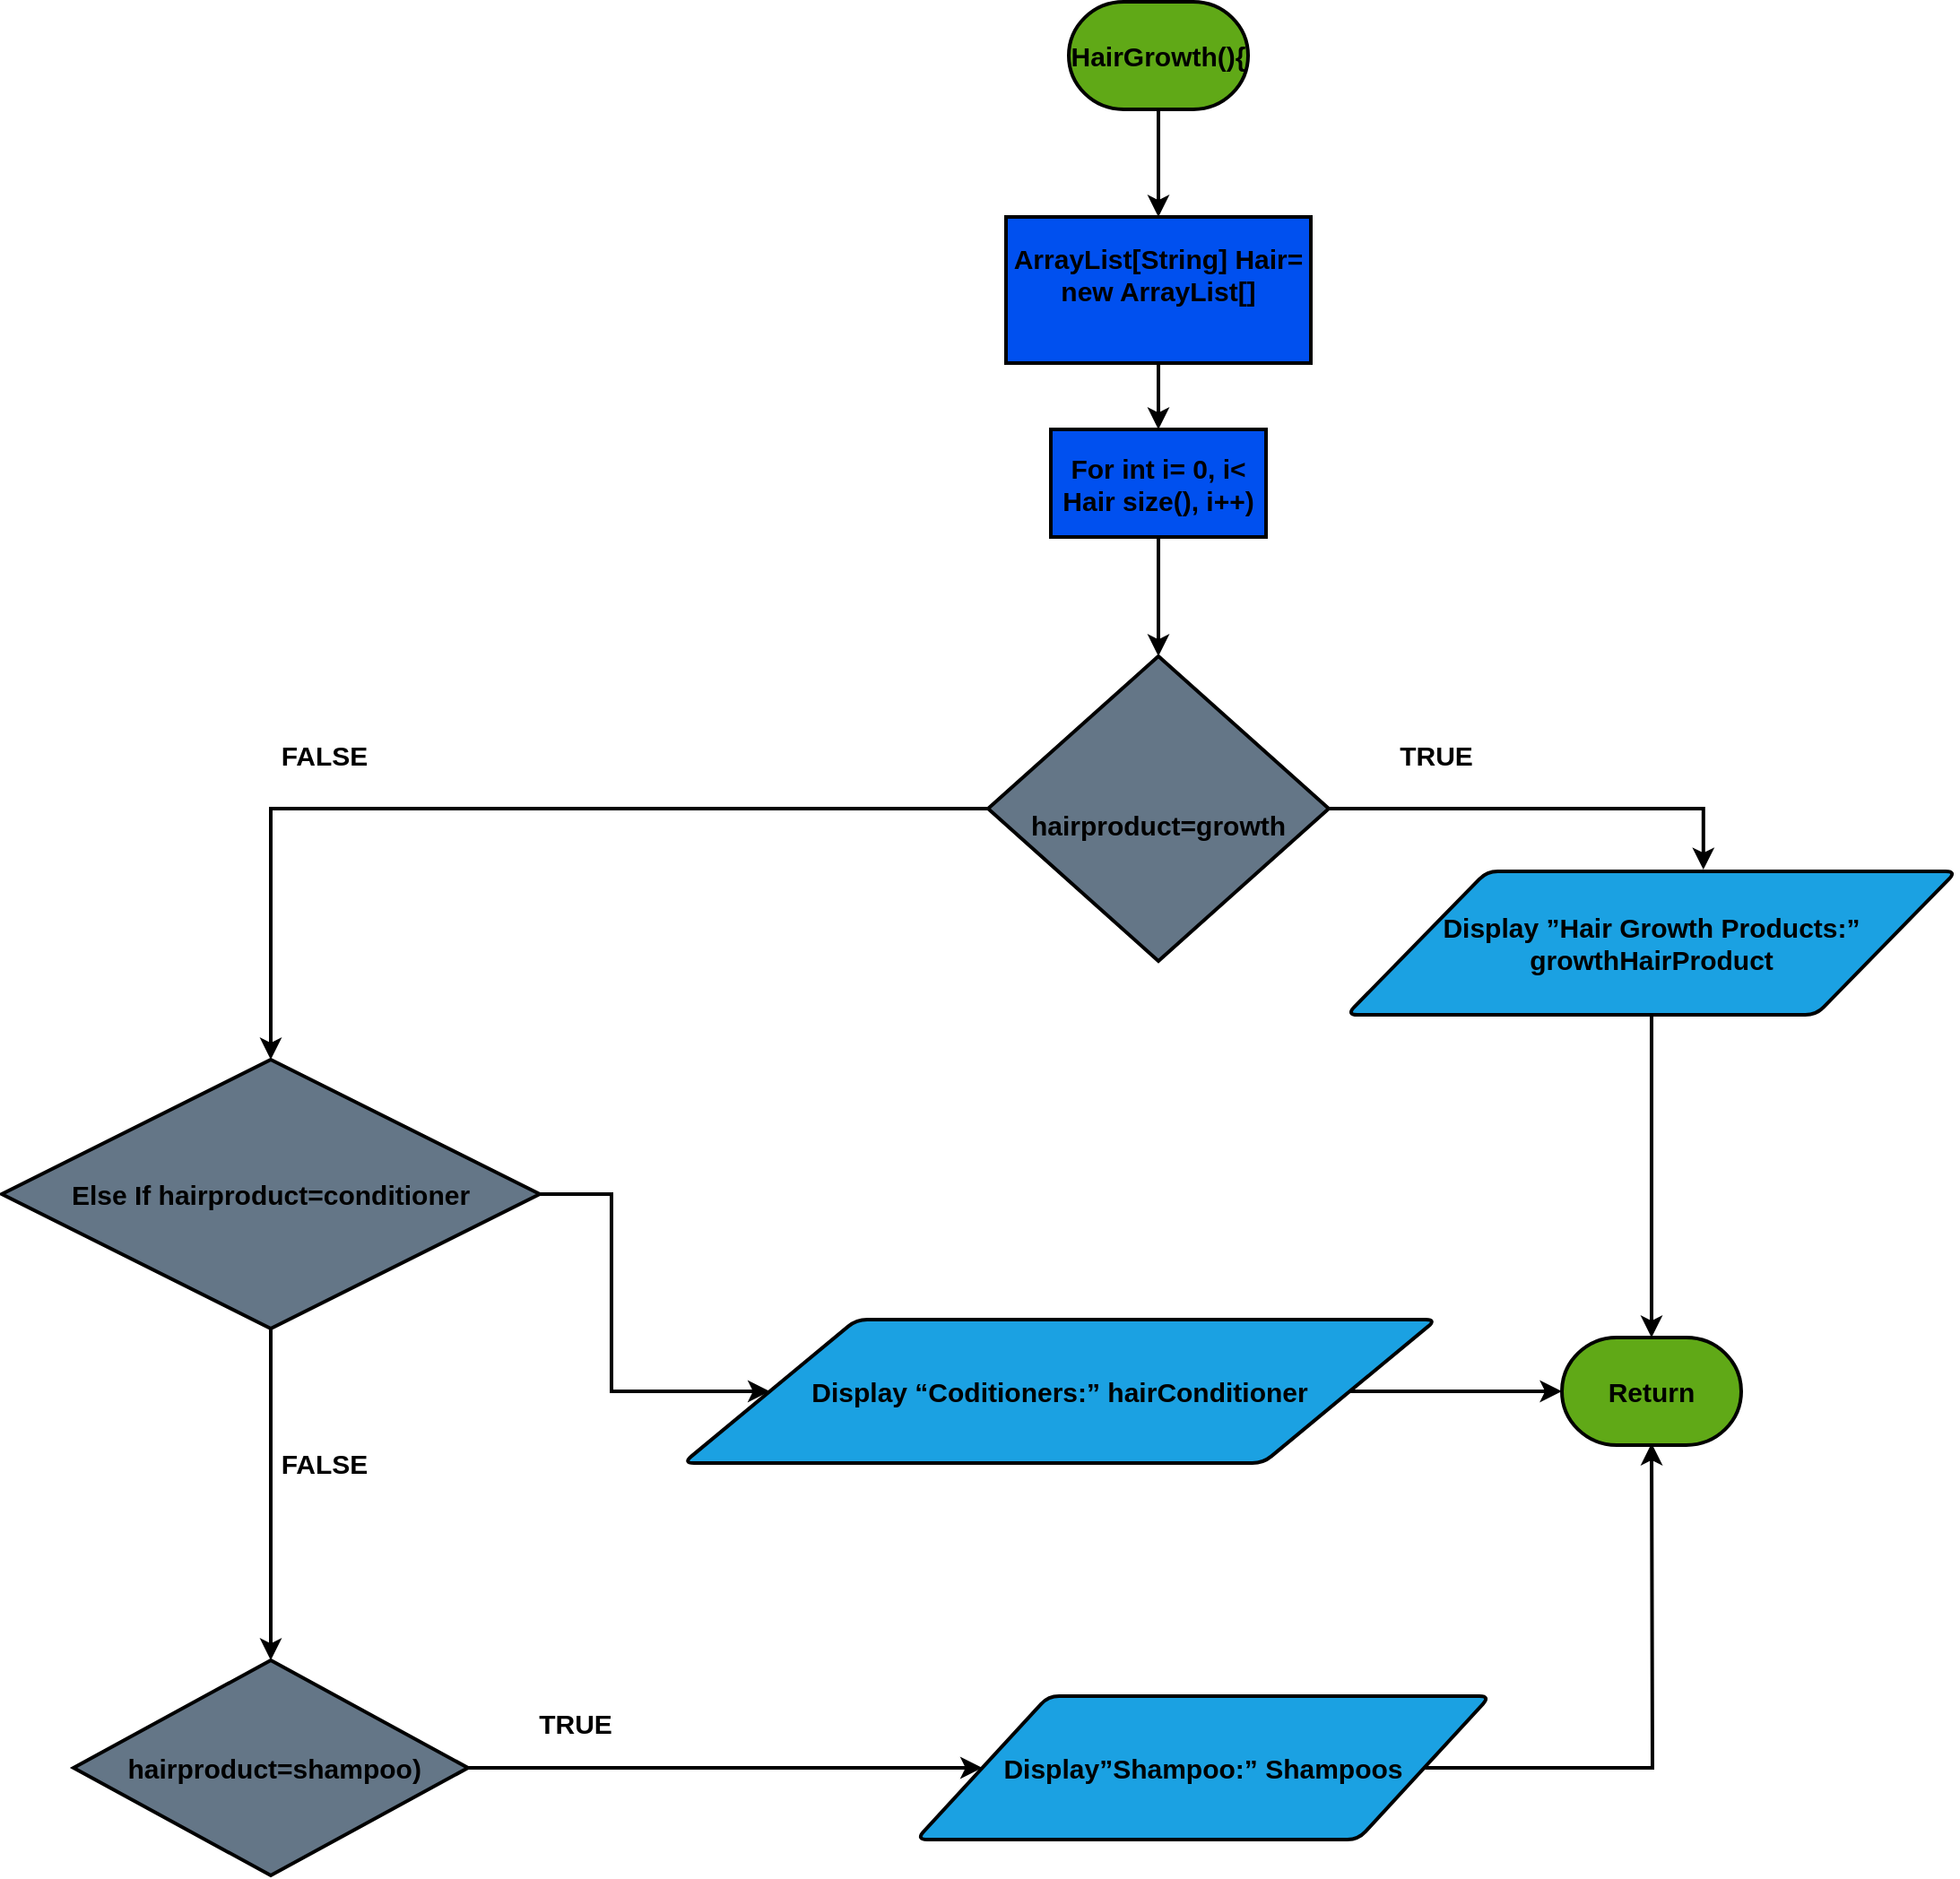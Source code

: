 <mxfile version="14.7.1" type="device"><diagram id="q0t8vIDHiY6QdcXGTdKX" name="Page-1"><mxGraphModel dx="1673" dy="934" grid="1" gridSize="10" guides="1" tooltips="1" connect="1" arrows="1" fold="1" page="1" pageScale="1" pageWidth="850" pageHeight="1100" math="0" shadow="0"><root><mxCell id="0"/><mxCell id="1" parent="0"/><mxCell id="jsnZScs1w2O9A6k-i3vp-57" style="edgeStyle=orthogonalEdgeStyle;rounded=0;orthogonalLoop=1;jettySize=auto;html=1;entryX=0.5;entryY=0;entryDx=0;entryDy=0;strokeWidth=2;fontSize=15;fontStyle=1;" edge="1" parent="1" source="jsnZScs1w2O9A6k-i3vp-58" target="jsnZScs1w2O9A6k-i3vp-60"><mxGeometry relative="1" as="geometry"/></mxCell><mxCell id="jsnZScs1w2O9A6k-i3vp-58" value="&lt;p class=&quot;MsoNormal&quot; style=&quot;font-size: 15px;&quot;&gt;HairGrowth(){&lt;/p&gt;" style="strokeWidth=2;html=1;shape=mxgraph.flowchart.terminator;whiteSpace=wrap;fontSize=15;fontStyle=1;fillColor=#60a917;" vertex="1" parent="1"><mxGeometry x="1135" y="690" width="100" height="60" as="geometry"/></mxCell><mxCell id="jsnZScs1w2O9A6k-i3vp-59" value="" style="edgeStyle=orthogonalEdgeStyle;rounded=0;orthogonalLoop=1;jettySize=auto;html=1;strokeWidth=2;fontSize=15;fontStyle=1;" edge="1" parent="1" source="jsnZScs1w2O9A6k-i3vp-60" target="jsnZScs1w2O9A6k-i3vp-62"><mxGeometry relative="1" as="geometry"/></mxCell><mxCell id="jsnZScs1w2O9A6k-i3vp-60" value="&lt;p class=&quot;MsoNormal&quot; style=&quot;font-size: 15px;&quot;&gt;&lt;br style=&quot;font-size: 15px;&quot;&gt;&lt;/p&gt;&lt;p class=&quot;MsoNormal&quot; style=&quot;font-size: 15px;&quot;&gt;&lt;span style=&quot;font-size: 15px;&quot;&gt;ArrayList[String] Hair= new ArrayList[]&lt;/span&gt;&lt;br style=&quot;font-size: 15px;&quot;&gt;&lt;/p&gt;&lt;p class=&quot;MsoNormal&quot; style=&quot;font-size: 15px;&quot;&gt;&lt;br style=&quot;font-size: 15px;&quot;&gt;&lt;br style=&quot;font-size: 15px;&quot;&gt;&lt;/p&gt;" style="rounded=0;whiteSpace=wrap;html=1;strokeWidth=2;fontSize=15;fontStyle=1;fillColor=#0050ef;" vertex="1" parent="1"><mxGeometry x="1100" y="810" width="170" height="81.5" as="geometry"/></mxCell><mxCell id="jsnZScs1w2O9A6k-i3vp-61" style="edgeStyle=orthogonalEdgeStyle;rounded=0;orthogonalLoop=1;jettySize=auto;html=1;entryX=0.5;entryY=0;entryDx=0;entryDy=0;entryPerimeter=0;strokeWidth=2;fontSize=15;fontStyle=1;" edge="1" parent="1" source="jsnZScs1w2O9A6k-i3vp-62" target="jsnZScs1w2O9A6k-i3vp-65"><mxGeometry relative="1" as="geometry"/></mxCell><mxCell id="jsnZScs1w2O9A6k-i3vp-62" value="&lt;span style=&quot;font-size: 15px&quot;&gt;For int i= 0, i&amp;lt; Hair size(), i++)&lt;/span&gt;" style="rounded=0;whiteSpace=wrap;html=1;strokeWidth=2;fontSize=15;fontStyle=1;fillColor=#0050ef;" vertex="1" parent="1"><mxGeometry x="1125" y="928.5" width="120" height="60" as="geometry"/></mxCell><mxCell id="jsnZScs1w2O9A6k-i3vp-63" style="edgeStyle=orthogonalEdgeStyle;rounded=0;orthogonalLoop=1;jettySize=auto;html=1;entryX=0.585;entryY=-0.012;entryDx=0;entryDy=0;entryPerimeter=0;strokeWidth=2;fontSize=15;fontStyle=1;" edge="1" parent="1" source="jsnZScs1w2O9A6k-i3vp-65" target="jsnZScs1w2O9A6k-i3vp-67"><mxGeometry relative="1" as="geometry"/></mxCell><mxCell id="jsnZScs1w2O9A6k-i3vp-64" style="edgeStyle=orthogonalEdgeStyle;rounded=0;orthogonalLoop=1;jettySize=auto;html=1;entryX=0.5;entryY=0;entryDx=0;entryDy=0;entryPerimeter=0;strokeWidth=2;fontSize=15;fontStyle=1;" edge="1" parent="1" source="jsnZScs1w2O9A6k-i3vp-65" target="jsnZScs1w2O9A6k-i3vp-70"><mxGeometry relative="1" as="geometry"/></mxCell><mxCell id="jsnZScs1w2O9A6k-i3vp-65" value="&lt;span style=&quot;font-size: 15px; line-height: 107%; font-family: calibri, sans-serif;&quot;&gt;&lt;br style=&quot;font-size: 15px;&quot;&gt;hairproduct=growth&lt;/span&gt;" style="strokeWidth=2;html=1;shape=mxgraph.flowchart.decision;whiteSpace=wrap;fontSize=15;fontStyle=1;fillColor=#647687;" vertex="1" parent="1"><mxGeometry x="1090" y="1055" width="190" height="170" as="geometry"/></mxCell><mxCell id="jsnZScs1w2O9A6k-i3vp-66" style="edgeStyle=orthogonalEdgeStyle;rounded=0;orthogonalLoop=1;jettySize=auto;html=1;entryX=0.5;entryY=0;entryDx=0;entryDy=0;entryPerimeter=0;strokeWidth=2;fontSize=15;fontStyle=1;" edge="1" parent="1" source="jsnZScs1w2O9A6k-i3vp-67" target="jsnZScs1w2O9A6k-i3vp-87"><mxGeometry relative="1" as="geometry"/></mxCell><mxCell id="jsnZScs1w2O9A6k-i3vp-67" value="&lt;p class=&quot;MsoNormal&quot; style=&quot;font-size: 15px;&quot;&gt;Display ”Hair Growth Products:” growthHairProduct&lt;/p&gt;" style="shape=parallelogram;html=1;strokeWidth=2;perimeter=parallelogramPerimeter;whiteSpace=wrap;rounded=1;arcSize=12;size=0.23;fontSize=15;fontStyle=1;fillColor=#1ba1e2;" vertex="1" parent="1"><mxGeometry x="1290" y="1175" width="340" height="80" as="geometry"/></mxCell><mxCell id="jsnZScs1w2O9A6k-i3vp-68" style="edgeStyle=orthogonalEdgeStyle;rounded=0;orthogonalLoop=1;jettySize=auto;html=1;entryX=0.5;entryY=0;entryDx=0;entryDy=0;entryPerimeter=0;strokeWidth=2;fontSize=15;fontStyle=1;" edge="1" parent="1" source="jsnZScs1w2O9A6k-i3vp-70" target="jsnZScs1w2O9A6k-i3vp-74"><mxGeometry relative="1" as="geometry"/></mxCell><mxCell id="jsnZScs1w2O9A6k-i3vp-69" style="edgeStyle=orthogonalEdgeStyle;rounded=0;orthogonalLoop=1;jettySize=auto;html=1;entryX=0;entryY=0.5;entryDx=0;entryDy=0;strokeWidth=2;fontSize=15;fontStyle=1;" edge="1" parent="1" source="jsnZScs1w2O9A6k-i3vp-70" target="jsnZScs1w2O9A6k-i3vp-72"><mxGeometry relative="1" as="geometry"><mxPoint x="1180" y="1250" as="targetPoint"/></mxGeometry></mxCell><mxCell id="jsnZScs1w2O9A6k-i3vp-70" value="&lt;p class=&quot;MsoNormal&quot; style=&quot;font-size: 15px;&quot;&gt;Else If hairproduct=conditioner&lt;/p&gt;" style="strokeWidth=2;html=1;shape=mxgraph.flowchart.decision;whiteSpace=wrap;fontSize=15;fontStyle=1;fillColor=#647687;" vertex="1" parent="1"><mxGeometry x="540" y="1280" width="300" height="150" as="geometry"/></mxCell><mxCell id="jsnZScs1w2O9A6k-i3vp-71" style="edgeStyle=orthogonalEdgeStyle;rounded=0;orthogonalLoop=1;jettySize=auto;html=1;entryX=0;entryY=0.5;entryDx=0;entryDy=0;entryPerimeter=0;strokeWidth=2;fontSize=15;fontStyle=1;" edge="1" parent="1" source="jsnZScs1w2O9A6k-i3vp-72" target="jsnZScs1w2O9A6k-i3vp-87"><mxGeometry relative="1" as="geometry"/></mxCell><mxCell id="jsnZScs1w2O9A6k-i3vp-72" value="&lt;p class=&quot;MsoNormal&quot; style=&quot;font-size: 15px;&quot;&gt;Display “Coditioners:” hairConditioner&lt;/p&gt;" style="shape=parallelogram;html=1;strokeWidth=2;perimeter=parallelogramPerimeter;whiteSpace=wrap;rounded=1;arcSize=12;size=0.23;fontSize=15;fontStyle=1;fillColor=#1ba1e2;" vertex="1" parent="1"><mxGeometry x="920" y="1425" width="420" height="80" as="geometry"/></mxCell><mxCell id="jsnZScs1w2O9A6k-i3vp-73" style="edgeStyle=orthogonalEdgeStyle;rounded=0;orthogonalLoop=1;jettySize=auto;html=1;entryX=0;entryY=0.5;entryDx=0;entryDy=0;strokeWidth=2;fontSize=15;fontStyle=1;" edge="1" parent="1" source="jsnZScs1w2O9A6k-i3vp-74" target="jsnZScs1w2O9A6k-i3vp-76"><mxGeometry relative="1" as="geometry"/></mxCell><mxCell id="jsnZScs1w2O9A6k-i3vp-74" value="&lt;p class=&quot;MsoNormal&quot; style=&quot;font-size: 15px;&quot;&gt;&amp;nbsp;hairproduct=shampoo)&lt;/p&gt;" style="strokeWidth=2;html=1;shape=mxgraph.flowchart.decision;whiteSpace=wrap;fontSize=15;fontStyle=1;fillColor=#647687;" vertex="1" parent="1"><mxGeometry x="580" y="1615" width="220" height="120" as="geometry"/></mxCell><mxCell id="jsnZScs1w2O9A6k-i3vp-75" style="edgeStyle=orthogonalEdgeStyle;rounded=0;orthogonalLoop=1;jettySize=auto;html=1;entryX=0.5;entryY=1;entryDx=0;entryDy=0;entryPerimeter=0;strokeWidth=2;fontSize=15;fontStyle=1;exitX=1;exitY=0.5;exitDx=0;exitDy=0;" edge="1" parent="1" source="jsnZScs1w2O9A6k-i3vp-76"><mxGeometry relative="1" as="geometry"><mxPoint x="1340" y="1680" as="sourcePoint"/><mxPoint x="1460" y="1494" as="targetPoint"/></mxGeometry></mxCell><mxCell id="jsnZScs1w2O9A6k-i3vp-76" value="&lt;p class=&quot;MsoNormal&quot; style=&quot;font-size: 15px;&quot;&gt;Display”Shampoo:” Shampoos&lt;/p&gt;" style="shape=parallelogram;html=1;strokeWidth=2;perimeter=parallelogramPerimeter;whiteSpace=wrap;rounded=1;arcSize=12;size=0.23;fontSize=15;fontStyle=1;fillColor=#1ba1e2;" vertex="1" parent="1"><mxGeometry x="1050" y="1635" width="320" height="80" as="geometry"/></mxCell><mxCell id="jsnZScs1w2O9A6k-i3vp-87" value="Return" style="strokeWidth=2;html=1;shape=mxgraph.flowchart.terminator;whiteSpace=wrap;fontSize=15;fontStyle=1;fillColor=#60a917;" vertex="1" parent="1"><mxGeometry x="1410" y="1435" width="100" height="60" as="geometry"/></mxCell><mxCell id="jsnZScs1w2O9A6k-i3vp-88" value="&lt;b&gt;&lt;font style=&quot;font-size: 15px&quot;&gt;TRUE&lt;/font&gt;&lt;/b&gt;" style="text;html=1;strokeColor=none;fillColor=none;align=center;verticalAlign=middle;whiteSpace=wrap;rounded=0;fontColor=#000000;" vertex="1" parent="1"><mxGeometry x="1320" y="1100" width="40" height="20" as="geometry"/></mxCell><mxCell id="jsnZScs1w2O9A6k-i3vp-91" value="&lt;b&gt;&lt;font style=&quot;font-size: 15px&quot;&gt;FALSE&lt;/font&gt;&lt;/b&gt;" style="text;html=1;strokeColor=none;fillColor=none;align=center;verticalAlign=middle;whiteSpace=wrap;rounded=0;fontColor=#000000;" vertex="1" parent="1"><mxGeometry x="700" y="1100" width="40" height="20" as="geometry"/></mxCell><mxCell id="jsnZScs1w2O9A6k-i3vp-92" value="&lt;b&gt;&lt;font style=&quot;font-size: 15px&quot;&gt;TRUE&lt;/font&gt;&lt;/b&gt;" style="text;html=1;strokeColor=none;fillColor=none;align=center;verticalAlign=middle;whiteSpace=wrap;rounded=0;fontColor=#000000;" vertex="1" parent="1"><mxGeometry x="840" y="1640" width="40" height="20" as="geometry"/></mxCell><mxCell id="jsnZScs1w2O9A6k-i3vp-93" value="&lt;b&gt;&lt;font style=&quot;font-size: 15px&quot;&gt;FALSE&lt;/font&gt;&lt;/b&gt;" style="text;html=1;strokeColor=none;fillColor=none;align=center;verticalAlign=middle;whiteSpace=wrap;rounded=0;fontColor=#000000;" vertex="1" parent="1"><mxGeometry x="700" y="1495" width="40" height="20" as="geometry"/></mxCell></root></mxGraphModel></diagram></mxfile>